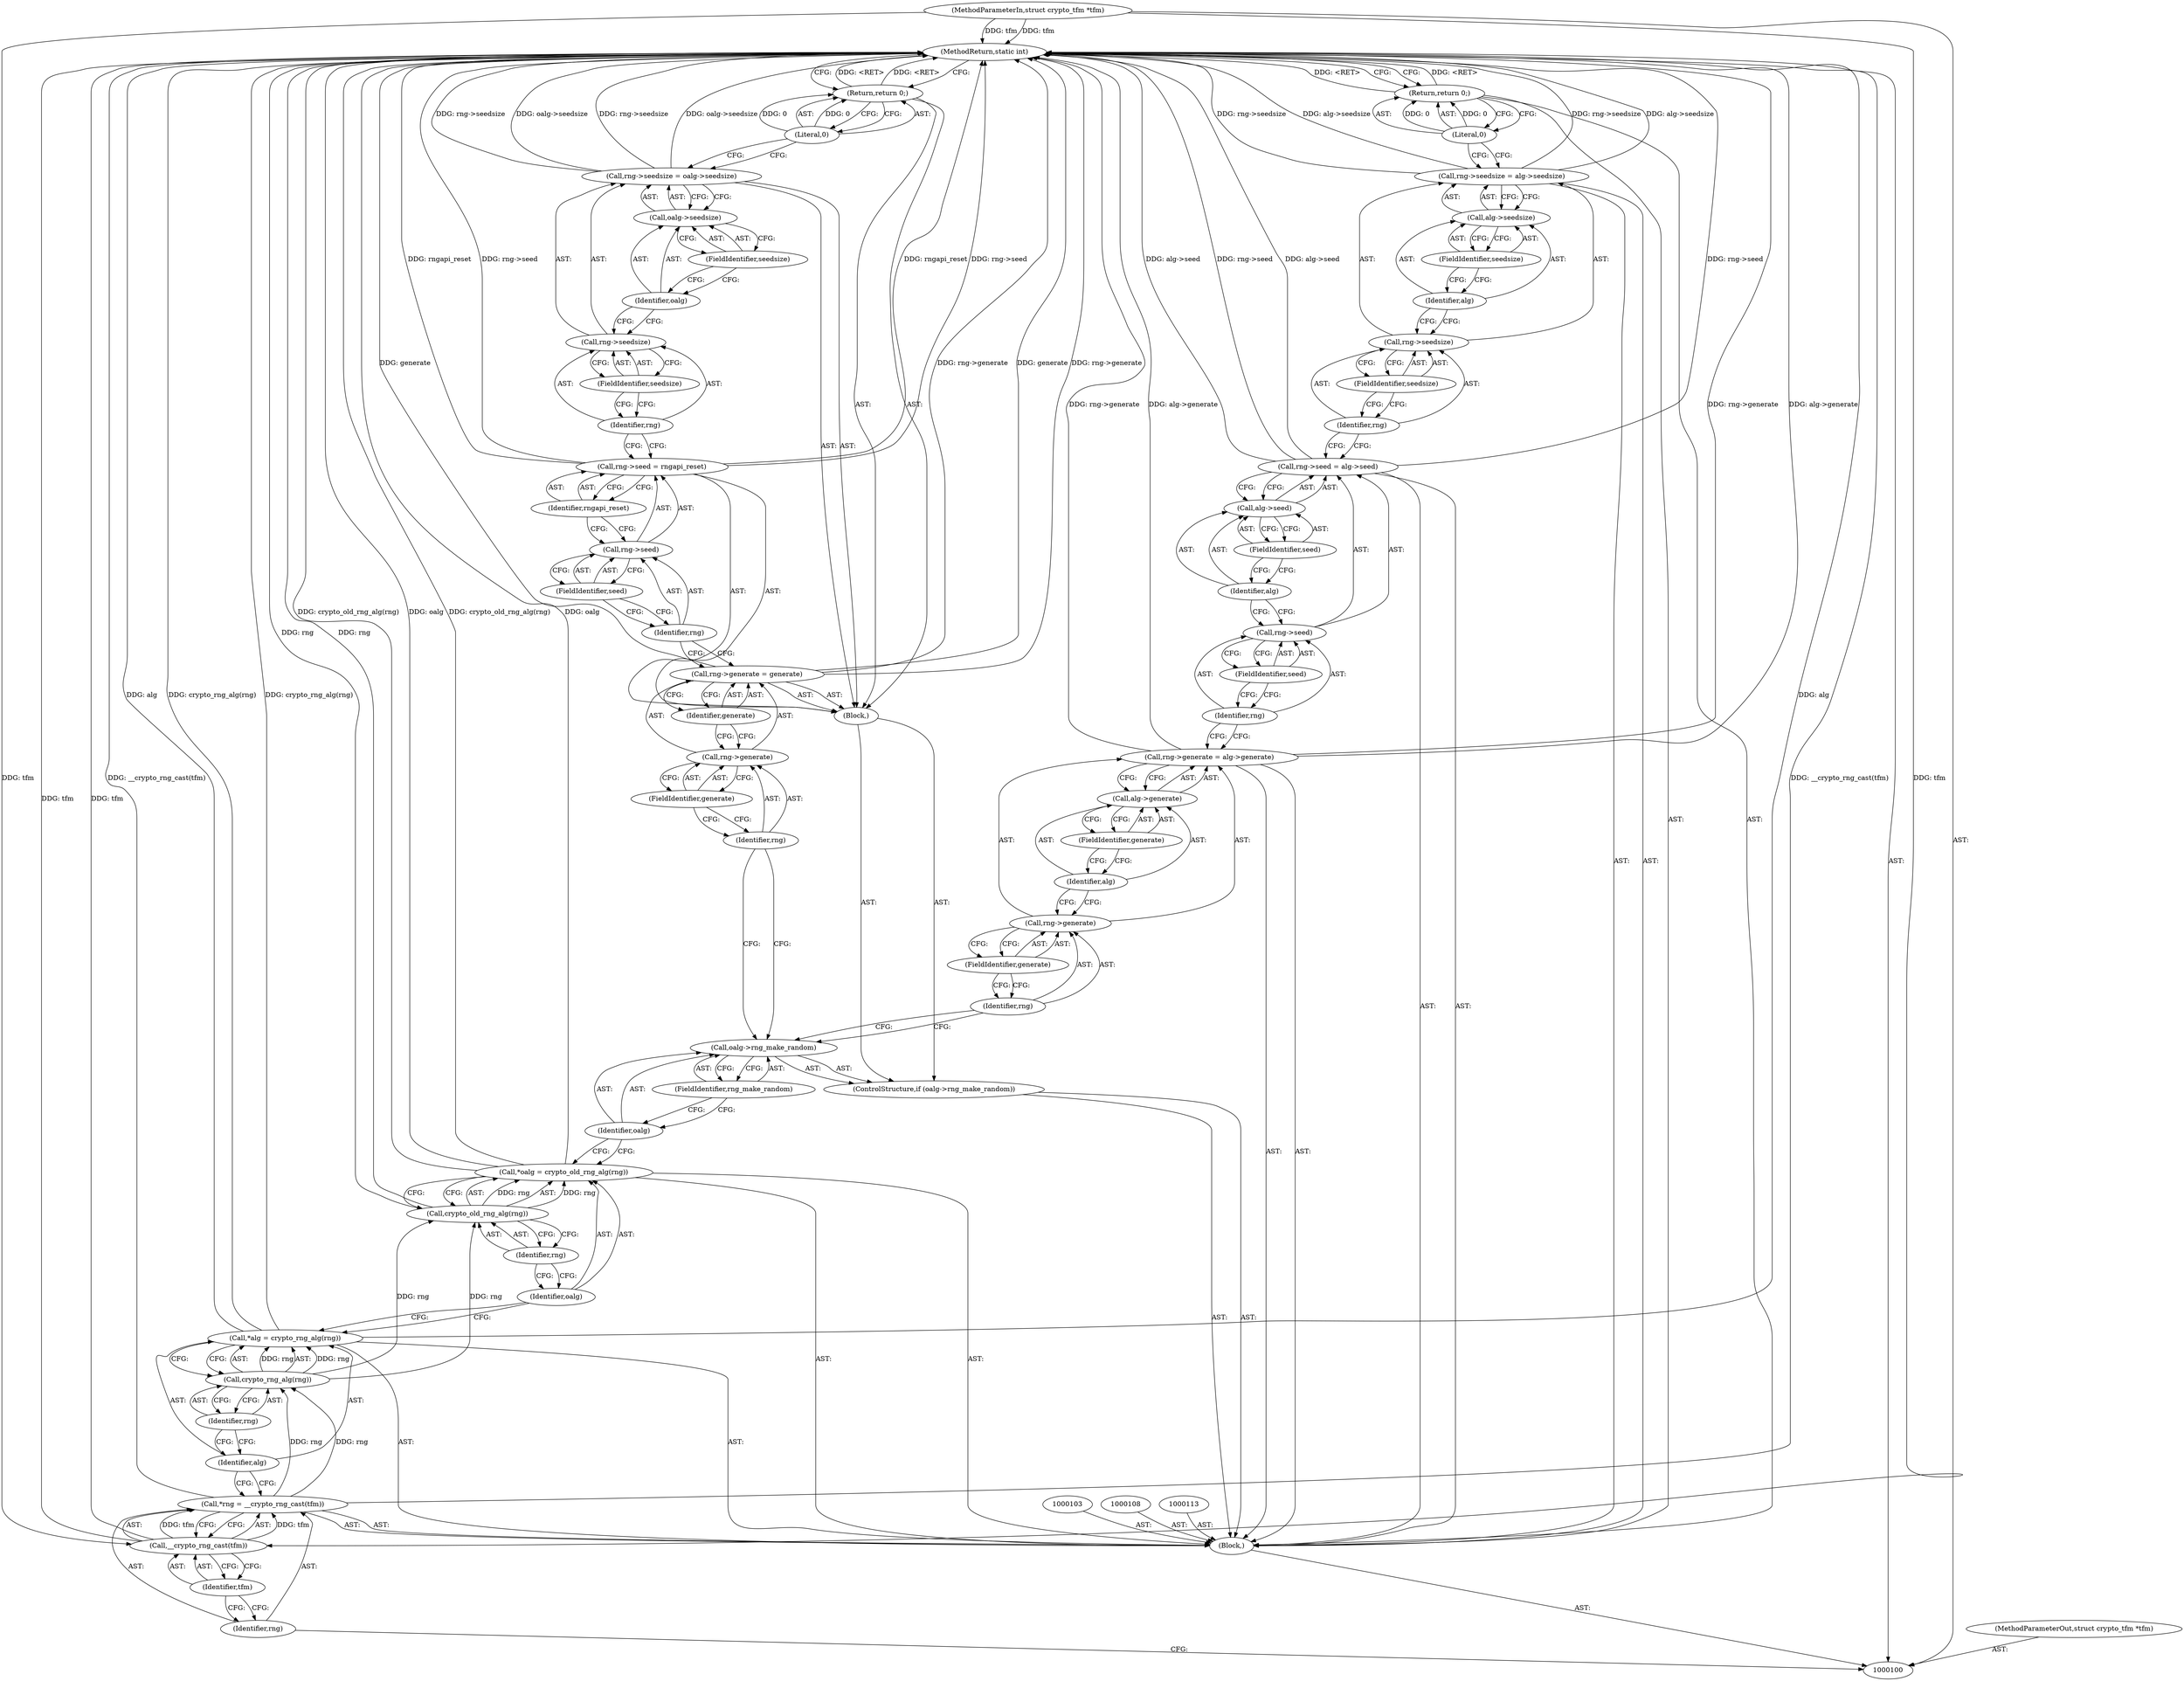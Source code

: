 digraph "1_linux_94f1bb15bed84ad6c893916b7e7b9db6f1d7eec6_0" {
"1000165" [label="(MethodReturn,static int)"];
"1000101" [label="(MethodParameterIn,struct crypto_tfm *tfm)"];
"1000197" [label="(MethodParameterOut,struct crypto_tfm *tfm)"];
"1000140" [label="(Return,return 0;)"];
"1000141" [label="(Literal,0)"];
"1000142" [label="(Call,rng->generate = alg->generate)"];
"1000143" [label="(Call,rng->generate)"];
"1000144" [label="(Identifier,rng)"];
"1000146" [label="(Call,alg->generate)"];
"1000147" [label="(Identifier,alg)"];
"1000148" [label="(FieldIdentifier,generate)"];
"1000145" [label="(FieldIdentifier,generate)"];
"1000149" [label="(Call,rng->seed = alg->seed)"];
"1000150" [label="(Call,rng->seed)"];
"1000151" [label="(Identifier,rng)"];
"1000153" [label="(Call,alg->seed)"];
"1000154" [label="(Identifier,alg)"];
"1000155" [label="(FieldIdentifier,seed)"];
"1000152" [label="(FieldIdentifier,seed)"];
"1000156" [label="(Call,rng->seedsize = alg->seedsize)"];
"1000157" [label="(Call,rng->seedsize)"];
"1000158" [label="(Identifier,rng)"];
"1000160" [label="(Call,alg->seedsize)"];
"1000161" [label="(Identifier,alg)"];
"1000162" [label="(FieldIdentifier,seedsize)"];
"1000159" [label="(FieldIdentifier,seedsize)"];
"1000163" [label="(Return,return 0;)"];
"1000164" [label="(Literal,0)"];
"1000102" [label="(Block,)"];
"1000104" [label="(Call,*rng = __crypto_rng_cast(tfm))"];
"1000105" [label="(Identifier,rng)"];
"1000106" [label="(Call,__crypto_rng_cast(tfm))"];
"1000107" [label="(Identifier,tfm)"];
"1000109" [label="(Call,*alg = crypto_rng_alg(rng))"];
"1000110" [label="(Identifier,alg)"];
"1000111" [label="(Call,crypto_rng_alg(rng))"];
"1000112" [label="(Identifier,rng)"];
"1000114" [label="(Call,*oalg = crypto_old_rng_alg(rng))"];
"1000115" [label="(Identifier,oalg)"];
"1000116" [label="(Call,crypto_old_rng_alg(rng))"];
"1000117" [label="(Identifier,rng)"];
"1000118" [label="(ControlStructure,if (oalg->rng_make_random))"];
"1000121" [label="(FieldIdentifier,rng_make_random)"];
"1000122" [label="(Block,)"];
"1000119" [label="(Call,oalg->rng_make_random)"];
"1000120" [label="(Identifier,oalg)"];
"1000127" [label="(Identifier,generate)"];
"1000123" [label="(Call,rng->generate = generate)"];
"1000124" [label="(Call,rng->generate)"];
"1000125" [label="(Identifier,rng)"];
"1000126" [label="(FieldIdentifier,generate)"];
"1000132" [label="(Identifier,rngapi_reset)"];
"1000128" [label="(Call,rng->seed = rngapi_reset)"];
"1000129" [label="(Call,rng->seed)"];
"1000130" [label="(Identifier,rng)"];
"1000131" [label="(FieldIdentifier,seed)"];
"1000137" [label="(Call,oalg->seedsize)"];
"1000138" [label="(Identifier,oalg)"];
"1000133" [label="(Call,rng->seedsize = oalg->seedsize)"];
"1000134" [label="(Call,rng->seedsize)"];
"1000135" [label="(Identifier,rng)"];
"1000139" [label="(FieldIdentifier,seedsize)"];
"1000136" [label="(FieldIdentifier,seedsize)"];
"1000165" -> "1000100"  [label="AST: "];
"1000165" -> "1000140"  [label="CFG: "];
"1000165" -> "1000163"  [label="CFG: "];
"1000116" -> "1000165"  [label="DDG: rng"];
"1000106" -> "1000165"  [label="DDG: tfm"];
"1000156" -> "1000165"  [label="DDG: rng->seedsize"];
"1000156" -> "1000165"  [label="DDG: alg->seedsize"];
"1000114" -> "1000165"  [label="DDG: oalg"];
"1000114" -> "1000165"  [label="DDG: crypto_old_rng_alg(rng)"];
"1000142" -> "1000165"  [label="DDG: rng->generate"];
"1000142" -> "1000165"  [label="DDG: alg->generate"];
"1000149" -> "1000165"  [label="DDG: rng->seed"];
"1000149" -> "1000165"  [label="DDG: alg->seed"];
"1000123" -> "1000165"  [label="DDG: rng->generate"];
"1000123" -> "1000165"  [label="DDG: generate"];
"1000128" -> "1000165"  [label="DDG: rngapi_reset"];
"1000128" -> "1000165"  [label="DDG: rng->seed"];
"1000133" -> "1000165"  [label="DDG: rng->seedsize"];
"1000133" -> "1000165"  [label="DDG: oalg->seedsize"];
"1000101" -> "1000165"  [label="DDG: tfm"];
"1000109" -> "1000165"  [label="DDG: alg"];
"1000109" -> "1000165"  [label="DDG: crypto_rng_alg(rng)"];
"1000104" -> "1000165"  [label="DDG: __crypto_rng_cast(tfm)"];
"1000140" -> "1000165"  [label="DDG: <RET>"];
"1000163" -> "1000165"  [label="DDG: <RET>"];
"1000101" -> "1000100"  [label="AST: "];
"1000101" -> "1000165"  [label="DDG: tfm"];
"1000101" -> "1000106"  [label="DDG: tfm"];
"1000197" -> "1000100"  [label="AST: "];
"1000140" -> "1000122"  [label="AST: "];
"1000140" -> "1000141"  [label="CFG: "];
"1000141" -> "1000140"  [label="AST: "];
"1000165" -> "1000140"  [label="CFG: "];
"1000140" -> "1000165"  [label="DDG: <RET>"];
"1000141" -> "1000140"  [label="DDG: 0"];
"1000141" -> "1000140"  [label="AST: "];
"1000141" -> "1000133"  [label="CFG: "];
"1000140" -> "1000141"  [label="CFG: "];
"1000141" -> "1000140"  [label="DDG: 0"];
"1000142" -> "1000102"  [label="AST: "];
"1000142" -> "1000146"  [label="CFG: "];
"1000143" -> "1000142"  [label="AST: "];
"1000146" -> "1000142"  [label="AST: "];
"1000151" -> "1000142"  [label="CFG: "];
"1000142" -> "1000165"  [label="DDG: rng->generate"];
"1000142" -> "1000165"  [label="DDG: alg->generate"];
"1000143" -> "1000142"  [label="AST: "];
"1000143" -> "1000145"  [label="CFG: "];
"1000144" -> "1000143"  [label="AST: "];
"1000145" -> "1000143"  [label="AST: "];
"1000147" -> "1000143"  [label="CFG: "];
"1000144" -> "1000143"  [label="AST: "];
"1000144" -> "1000119"  [label="CFG: "];
"1000145" -> "1000144"  [label="CFG: "];
"1000146" -> "1000142"  [label="AST: "];
"1000146" -> "1000148"  [label="CFG: "];
"1000147" -> "1000146"  [label="AST: "];
"1000148" -> "1000146"  [label="AST: "];
"1000142" -> "1000146"  [label="CFG: "];
"1000147" -> "1000146"  [label="AST: "];
"1000147" -> "1000143"  [label="CFG: "];
"1000148" -> "1000147"  [label="CFG: "];
"1000148" -> "1000146"  [label="AST: "];
"1000148" -> "1000147"  [label="CFG: "];
"1000146" -> "1000148"  [label="CFG: "];
"1000145" -> "1000143"  [label="AST: "];
"1000145" -> "1000144"  [label="CFG: "];
"1000143" -> "1000145"  [label="CFG: "];
"1000149" -> "1000102"  [label="AST: "];
"1000149" -> "1000153"  [label="CFG: "];
"1000150" -> "1000149"  [label="AST: "];
"1000153" -> "1000149"  [label="AST: "];
"1000158" -> "1000149"  [label="CFG: "];
"1000149" -> "1000165"  [label="DDG: rng->seed"];
"1000149" -> "1000165"  [label="DDG: alg->seed"];
"1000150" -> "1000149"  [label="AST: "];
"1000150" -> "1000152"  [label="CFG: "];
"1000151" -> "1000150"  [label="AST: "];
"1000152" -> "1000150"  [label="AST: "];
"1000154" -> "1000150"  [label="CFG: "];
"1000151" -> "1000150"  [label="AST: "];
"1000151" -> "1000142"  [label="CFG: "];
"1000152" -> "1000151"  [label="CFG: "];
"1000153" -> "1000149"  [label="AST: "];
"1000153" -> "1000155"  [label="CFG: "];
"1000154" -> "1000153"  [label="AST: "];
"1000155" -> "1000153"  [label="AST: "];
"1000149" -> "1000153"  [label="CFG: "];
"1000154" -> "1000153"  [label="AST: "];
"1000154" -> "1000150"  [label="CFG: "];
"1000155" -> "1000154"  [label="CFG: "];
"1000155" -> "1000153"  [label="AST: "];
"1000155" -> "1000154"  [label="CFG: "];
"1000153" -> "1000155"  [label="CFG: "];
"1000152" -> "1000150"  [label="AST: "];
"1000152" -> "1000151"  [label="CFG: "];
"1000150" -> "1000152"  [label="CFG: "];
"1000156" -> "1000102"  [label="AST: "];
"1000156" -> "1000160"  [label="CFG: "];
"1000157" -> "1000156"  [label="AST: "];
"1000160" -> "1000156"  [label="AST: "];
"1000164" -> "1000156"  [label="CFG: "];
"1000156" -> "1000165"  [label="DDG: rng->seedsize"];
"1000156" -> "1000165"  [label="DDG: alg->seedsize"];
"1000157" -> "1000156"  [label="AST: "];
"1000157" -> "1000159"  [label="CFG: "];
"1000158" -> "1000157"  [label="AST: "];
"1000159" -> "1000157"  [label="AST: "];
"1000161" -> "1000157"  [label="CFG: "];
"1000158" -> "1000157"  [label="AST: "];
"1000158" -> "1000149"  [label="CFG: "];
"1000159" -> "1000158"  [label="CFG: "];
"1000160" -> "1000156"  [label="AST: "];
"1000160" -> "1000162"  [label="CFG: "];
"1000161" -> "1000160"  [label="AST: "];
"1000162" -> "1000160"  [label="AST: "];
"1000156" -> "1000160"  [label="CFG: "];
"1000161" -> "1000160"  [label="AST: "];
"1000161" -> "1000157"  [label="CFG: "];
"1000162" -> "1000161"  [label="CFG: "];
"1000162" -> "1000160"  [label="AST: "];
"1000162" -> "1000161"  [label="CFG: "];
"1000160" -> "1000162"  [label="CFG: "];
"1000159" -> "1000157"  [label="AST: "];
"1000159" -> "1000158"  [label="CFG: "];
"1000157" -> "1000159"  [label="CFG: "];
"1000163" -> "1000102"  [label="AST: "];
"1000163" -> "1000164"  [label="CFG: "];
"1000164" -> "1000163"  [label="AST: "];
"1000165" -> "1000163"  [label="CFG: "];
"1000163" -> "1000165"  [label="DDG: <RET>"];
"1000164" -> "1000163"  [label="DDG: 0"];
"1000164" -> "1000163"  [label="AST: "];
"1000164" -> "1000156"  [label="CFG: "];
"1000163" -> "1000164"  [label="CFG: "];
"1000164" -> "1000163"  [label="DDG: 0"];
"1000102" -> "1000100"  [label="AST: "];
"1000103" -> "1000102"  [label="AST: "];
"1000104" -> "1000102"  [label="AST: "];
"1000108" -> "1000102"  [label="AST: "];
"1000109" -> "1000102"  [label="AST: "];
"1000113" -> "1000102"  [label="AST: "];
"1000114" -> "1000102"  [label="AST: "];
"1000118" -> "1000102"  [label="AST: "];
"1000142" -> "1000102"  [label="AST: "];
"1000149" -> "1000102"  [label="AST: "];
"1000156" -> "1000102"  [label="AST: "];
"1000163" -> "1000102"  [label="AST: "];
"1000104" -> "1000102"  [label="AST: "];
"1000104" -> "1000106"  [label="CFG: "];
"1000105" -> "1000104"  [label="AST: "];
"1000106" -> "1000104"  [label="AST: "];
"1000110" -> "1000104"  [label="CFG: "];
"1000104" -> "1000165"  [label="DDG: __crypto_rng_cast(tfm)"];
"1000106" -> "1000104"  [label="DDG: tfm"];
"1000104" -> "1000111"  [label="DDG: rng"];
"1000105" -> "1000104"  [label="AST: "];
"1000105" -> "1000100"  [label="CFG: "];
"1000107" -> "1000105"  [label="CFG: "];
"1000106" -> "1000104"  [label="AST: "];
"1000106" -> "1000107"  [label="CFG: "];
"1000107" -> "1000106"  [label="AST: "];
"1000104" -> "1000106"  [label="CFG: "];
"1000106" -> "1000165"  [label="DDG: tfm"];
"1000106" -> "1000104"  [label="DDG: tfm"];
"1000101" -> "1000106"  [label="DDG: tfm"];
"1000107" -> "1000106"  [label="AST: "];
"1000107" -> "1000105"  [label="CFG: "];
"1000106" -> "1000107"  [label="CFG: "];
"1000109" -> "1000102"  [label="AST: "];
"1000109" -> "1000111"  [label="CFG: "];
"1000110" -> "1000109"  [label="AST: "];
"1000111" -> "1000109"  [label="AST: "];
"1000115" -> "1000109"  [label="CFG: "];
"1000109" -> "1000165"  [label="DDG: alg"];
"1000109" -> "1000165"  [label="DDG: crypto_rng_alg(rng)"];
"1000111" -> "1000109"  [label="DDG: rng"];
"1000110" -> "1000109"  [label="AST: "];
"1000110" -> "1000104"  [label="CFG: "];
"1000112" -> "1000110"  [label="CFG: "];
"1000111" -> "1000109"  [label="AST: "];
"1000111" -> "1000112"  [label="CFG: "];
"1000112" -> "1000111"  [label="AST: "];
"1000109" -> "1000111"  [label="CFG: "];
"1000111" -> "1000109"  [label="DDG: rng"];
"1000104" -> "1000111"  [label="DDG: rng"];
"1000111" -> "1000116"  [label="DDG: rng"];
"1000112" -> "1000111"  [label="AST: "];
"1000112" -> "1000110"  [label="CFG: "];
"1000111" -> "1000112"  [label="CFG: "];
"1000114" -> "1000102"  [label="AST: "];
"1000114" -> "1000116"  [label="CFG: "];
"1000115" -> "1000114"  [label="AST: "];
"1000116" -> "1000114"  [label="AST: "];
"1000120" -> "1000114"  [label="CFG: "];
"1000114" -> "1000165"  [label="DDG: oalg"];
"1000114" -> "1000165"  [label="DDG: crypto_old_rng_alg(rng)"];
"1000116" -> "1000114"  [label="DDG: rng"];
"1000115" -> "1000114"  [label="AST: "];
"1000115" -> "1000109"  [label="CFG: "];
"1000117" -> "1000115"  [label="CFG: "];
"1000116" -> "1000114"  [label="AST: "];
"1000116" -> "1000117"  [label="CFG: "];
"1000117" -> "1000116"  [label="AST: "];
"1000114" -> "1000116"  [label="CFG: "];
"1000116" -> "1000165"  [label="DDG: rng"];
"1000116" -> "1000114"  [label="DDG: rng"];
"1000111" -> "1000116"  [label="DDG: rng"];
"1000117" -> "1000116"  [label="AST: "];
"1000117" -> "1000115"  [label="CFG: "];
"1000116" -> "1000117"  [label="CFG: "];
"1000118" -> "1000102"  [label="AST: "];
"1000119" -> "1000118"  [label="AST: "];
"1000122" -> "1000118"  [label="AST: "];
"1000121" -> "1000119"  [label="AST: "];
"1000121" -> "1000120"  [label="CFG: "];
"1000119" -> "1000121"  [label="CFG: "];
"1000122" -> "1000118"  [label="AST: "];
"1000123" -> "1000122"  [label="AST: "];
"1000128" -> "1000122"  [label="AST: "];
"1000133" -> "1000122"  [label="AST: "];
"1000140" -> "1000122"  [label="AST: "];
"1000119" -> "1000118"  [label="AST: "];
"1000119" -> "1000121"  [label="CFG: "];
"1000120" -> "1000119"  [label="AST: "];
"1000121" -> "1000119"  [label="AST: "];
"1000125" -> "1000119"  [label="CFG: "];
"1000144" -> "1000119"  [label="CFG: "];
"1000120" -> "1000119"  [label="AST: "];
"1000120" -> "1000114"  [label="CFG: "];
"1000121" -> "1000120"  [label="CFG: "];
"1000127" -> "1000123"  [label="AST: "];
"1000127" -> "1000124"  [label="CFG: "];
"1000123" -> "1000127"  [label="CFG: "];
"1000123" -> "1000122"  [label="AST: "];
"1000123" -> "1000127"  [label="CFG: "];
"1000124" -> "1000123"  [label="AST: "];
"1000127" -> "1000123"  [label="AST: "];
"1000130" -> "1000123"  [label="CFG: "];
"1000123" -> "1000165"  [label="DDG: rng->generate"];
"1000123" -> "1000165"  [label="DDG: generate"];
"1000124" -> "1000123"  [label="AST: "];
"1000124" -> "1000126"  [label="CFG: "];
"1000125" -> "1000124"  [label="AST: "];
"1000126" -> "1000124"  [label="AST: "];
"1000127" -> "1000124"  [label="CFG: "];
"1000125" -> "1000124"  [label="AST: "];
"1000125" -> "1000119"  [label="CFG: "];
"1000126" -> "1000125"  [label="CFG: "];
"1000126" -> "1000124"  [label="AST: "];
"1000126" -> "1000125"  [label="CFG: "];
"1000124" -> "1000126"  [label="CFG: "];
"1000132" -> "1000128"  [label="AST: "];
"1000132" -> "1000129"  [label="CFG: "];
"1000128" -> "1000132"  [label="CFG: "];
"1000128" -> "1000122"  [label="AST: "];
"1000128" -> "1000132"  [label="CFG: "];
"1000129" -> "1000128"  [label="AST: "];
"1000132" -> "1000128"  [label="AST: "];
"1000135" -> "1000128"  [label="CFG: "];
"1000128" -> "1000165"  [label="DDG: rngapi_reset"];
"1000128" -> "1000165"  [label="DDG: rng->seed"];
"1000129" -> "1000128"  [label="AST: "];
"1000129" -> "1000131"  [label="CFG: "];
"1000130" -> "1000129"  [label="AST: "];
"1000131" -> "1000129"  [label="AST: "];
"1000132" -> "1000129"  [label="CFG: "];
"1000130" -> "1000129"  [label="AST: "];
"1000130" -> "1000123"  [label="CFG: "];
"1000131" -> "1000130"  [label="CFG: "];
"1000131" -> "1000129"  [label="AST: "];
"1000131" -> "1000130"  [label="CFG: "];
"1000129" -> "1000131"  [label="CFG: "];
"1000137" -> "1000133"  [label="AST: "];
"1000137" -> "1000139"  [label="CFG: "];
"1000138" -> "1000137"  [label="AST: "];
"1000139" -> "1000137"  [label="AST: "];
"1000133" -> "1000137"  [label="CFG: "];
"1000138" -> "1000137"  [label="AST: "];
"1000138" -> "1000134"  [label="CFG: "];
"1000139" -> "1000138"  [label="CFG: "];
"1000133" -> "1000122"  [label="AST: "];
"1000133" -> "1000137"  [label="CFG: "];
"1000134" -> "1000133"  [label="AST: "];
"1000137" -> "1000133"  [label="AST: "];
"1000141" -> "1000133"  [label="CFG: "];
"1000133" -> "1000165"  [label="DDG: rng->seedsize"];
"1000133" -> "1000165"  [label="DDG: oalg->seedsize"];
"1000134" -> "1000133"  [label="AST: "];
"1000134" -> "1000136"  [label="CFG: "];
"1000135" -> "1000134"  [label="AST: "];
"1000136" -> "1000134"  [label="AST: "];
"1000138" -> "1000134"  [label="CFG: "];
"1000135" -> "1000134"  [label="AST: "];
"1000135" -> "1000128"  [label="CFG: "];
"1000136" -> "1000135"  [label="CFG: "];
"1000139" -> "1000137"  [label="AST: "];
"1000139" -> "1000138"  [label="CFG: "];
"1000137" -> "1000139"  [label="CFG: "];
"1000136" -> "1000134"  [label="AST: "];
"1000136" -> "1000135"  [label="CFG: "];
"1000134" -> "1000136"  [label="CFG: "];
}
